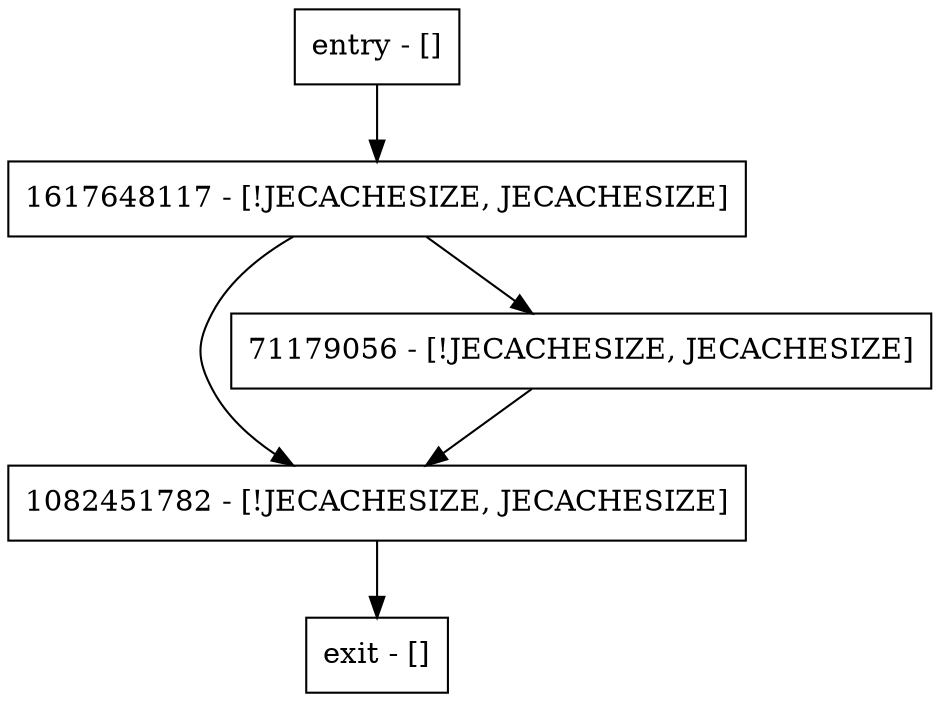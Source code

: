 digraph byteArraySize {
node [shape=record];
1082451782 [label="1082451782 - [!JECACHESIZE, JECACHESIZE]"];
entry [label="entry - []"];
exit [label="exit - []"];
1617648117 [label="1617648117 - [!JECACHESIZE, JECACHESIZE]"];
71179056 [label="71179056 - [!JECACHESIZE, JECACHESIZE]"];
entry;
exit;
1082451782 -> exit;
entry -> 1617648117;
1617648117 -> 1082451782;
1617648117 -> 71179056;
71179056 -> 1082451782;
}
